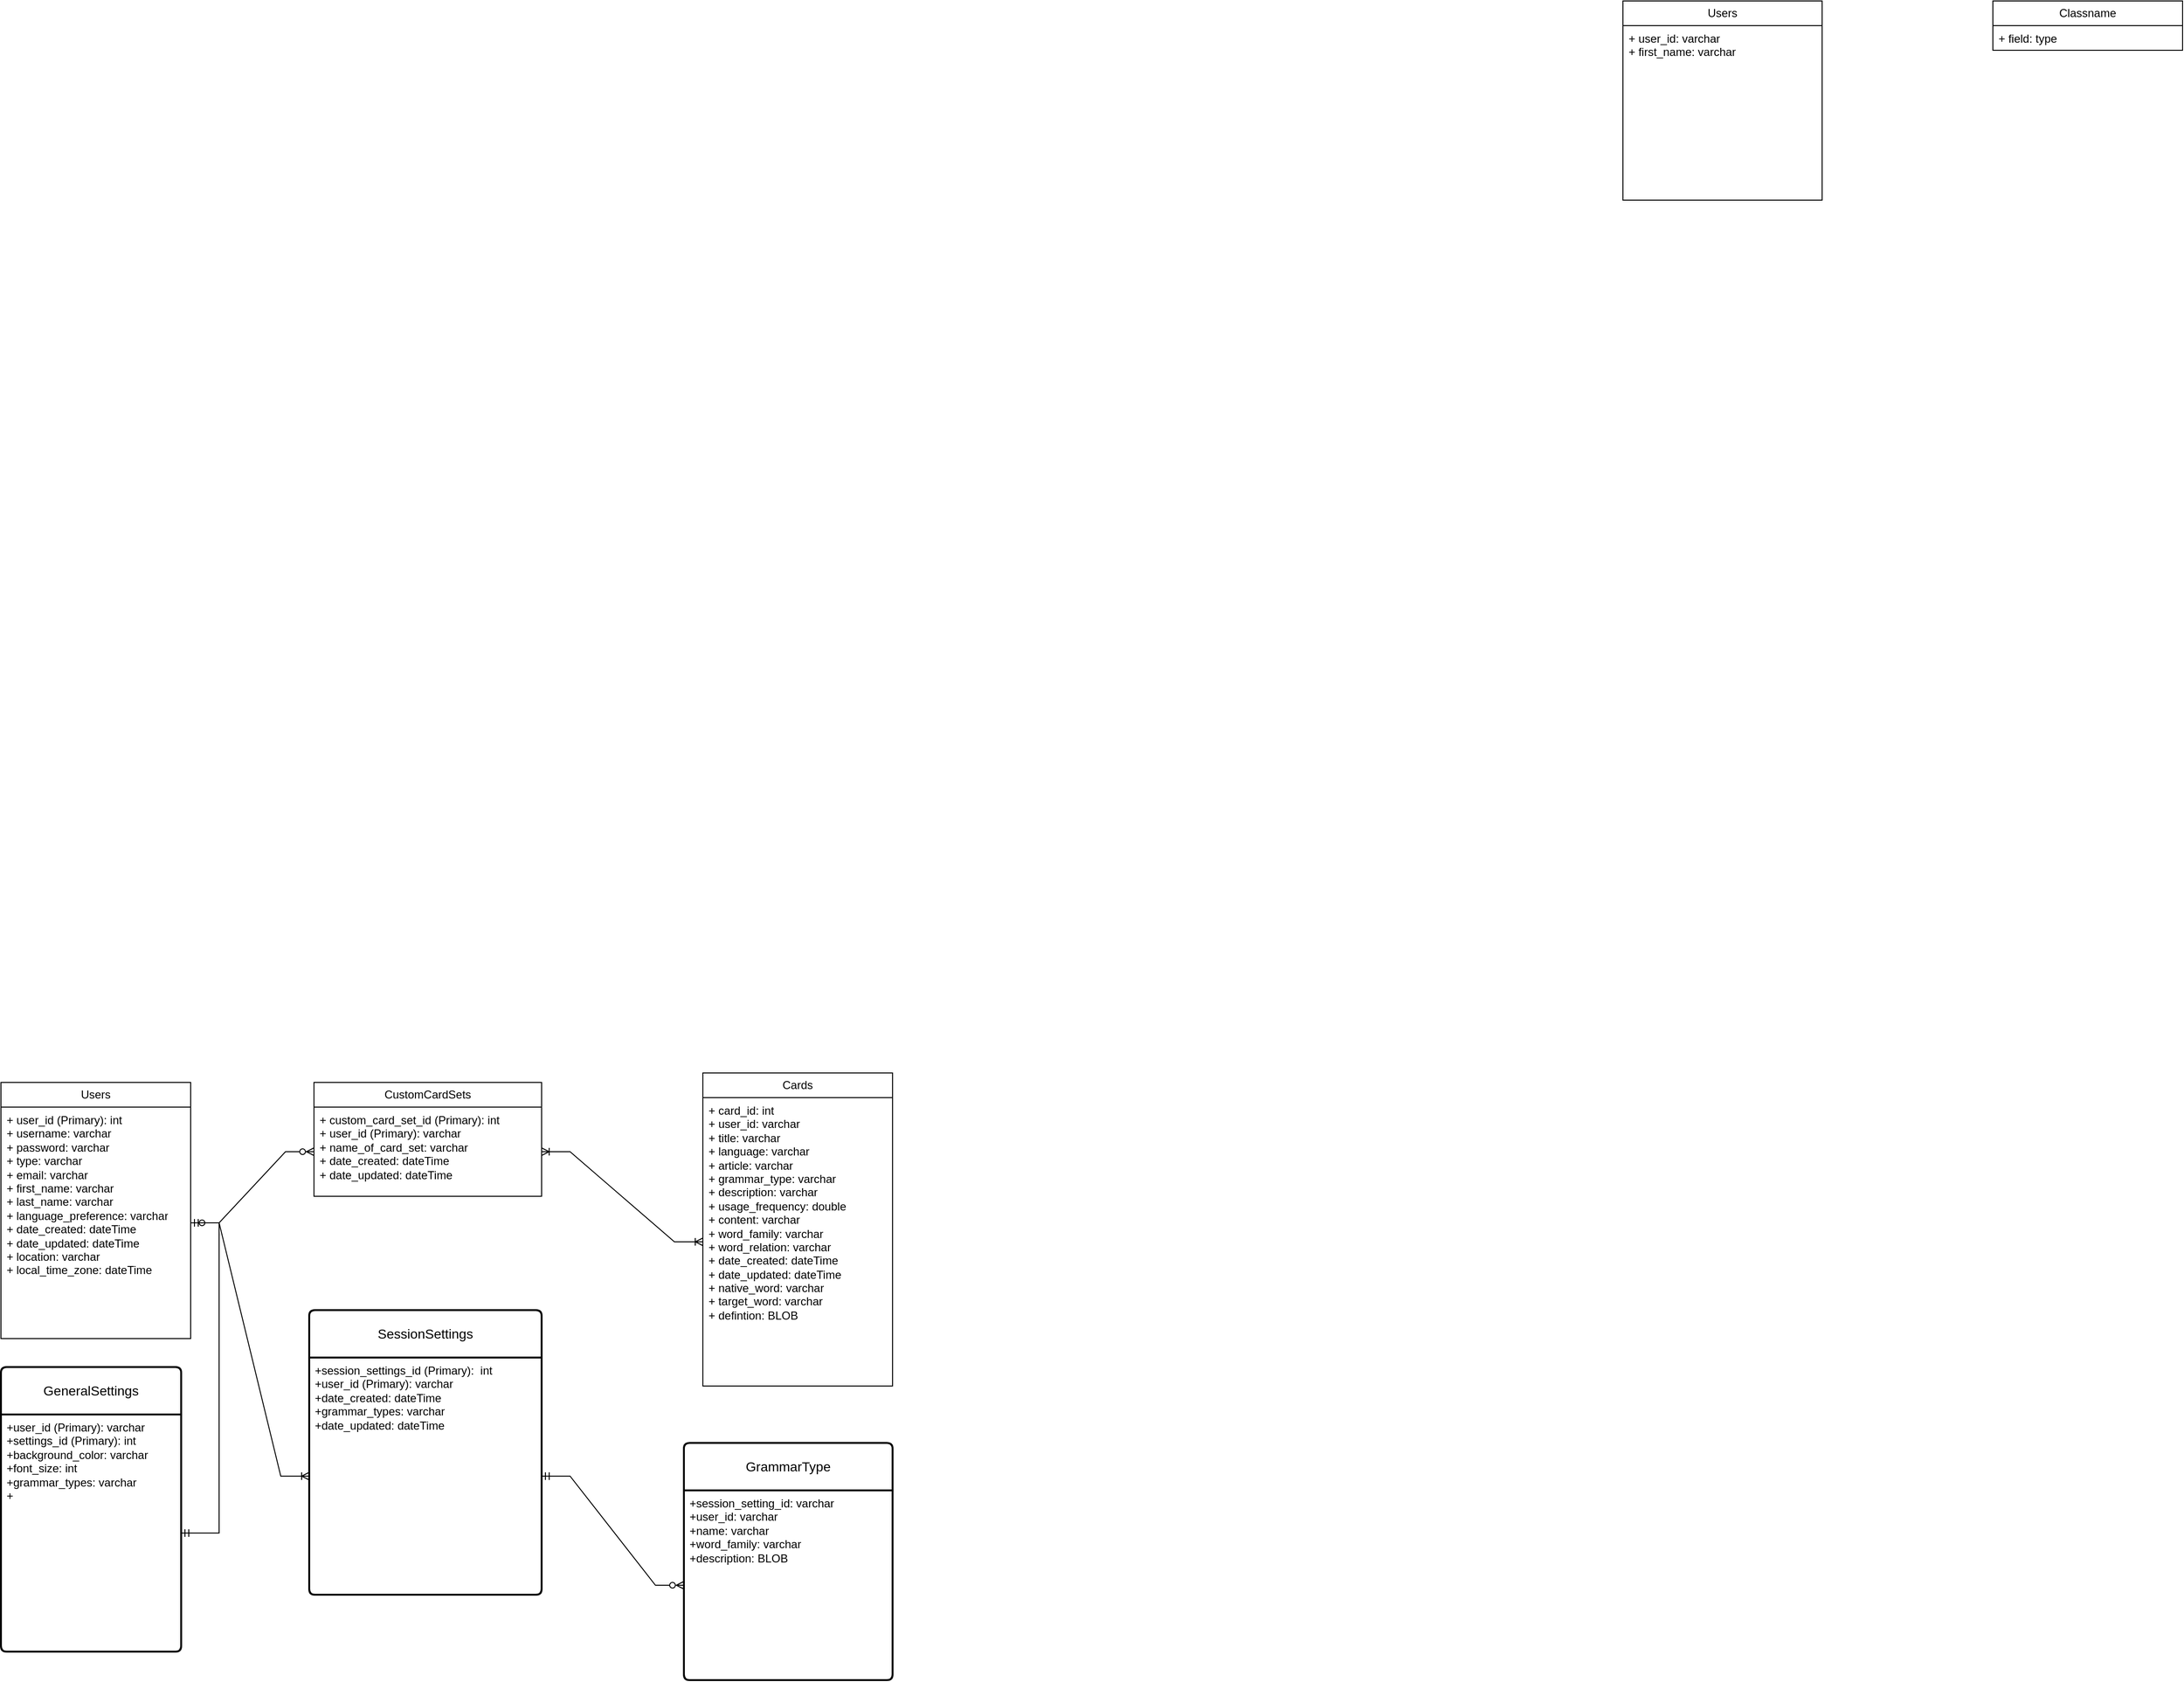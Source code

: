 <mxfile version="21.6.8" type="device">
  <diagram name="Page-1" id="j1YO9GQ5C4ZQY-qCq_Rx">
    <mxGraphModel dx="1057" dy="1769" grid="1" gridSize="10" guides="1" tooltips="1" connect="1" arrows="1" fold="1" page="1" pageScale="1" pageWidth="850" pageHeight="1100" math="0" shadow="0">
      <root>
        <mxCell id="0" />
        <mxCell id="1" parent="0" />
        <mxCell id="i-GZ9zYqHp_gwMMXOJRL-6" value="Users" style="swimlane;fontStyle=0;childLayout=stackLayout;horizontal=1;startSize=26;fillColor=none;horizontalStack=0;resizeParent=1;resizeParentMax=0;resizeLast=0;collapsible=1;marginBottom=0;whiteSpace=wrap;html=1;" vertex="1" parent="1">
          <mxGeometry x="80" y="90" width="200" height="270" as="geometry" />
        </mxCell>
        <mxCell id="i-GZ9zYqHp_gwMMXOJRL-7" value="+ user_id (Primary): int&lt;br&gt;+ username: varchar&lt;br&gt;+ password: varchar&lt;br&gt;+ type: varchar&lt;br&gt;+ email: varchar&lt;br&gt;+ first_name: varchar&lt;br&gt;+ last_name: varchar&lt;br&gt;+ language_preference: varchar&lt;br&gt;+ date_created: dateTime&lt;br&gt;+ date_updated: dateTime&lt;br&gt;+ location: varchar&lt;br&gt;+ local_time_zone: dateTime" style="text;strokeColor=none;fillColor=none;align=left;verticalAlign=top;spacingLeft=4;spacingRight=4;overflow=hidden;rotatable=0;points=[[0,0.5],[1,0.5]];portConstraint=eastwest;whiteSpace=wrap;html=1;" vertex="1" parent="i-GZ9zYqHp_gwMMXOJRL-6">
          <mxGeometry y="26" width="200" height="244" as="geometry" />
        </mxCell>
        <mxCell id="i-GZ9zYqHp_gwMMXOJRL-14" value="CustomCardSets" style="swimlane;fontStyle=0;childLayout=stackLayout;horizontal=1;startSize=26;fillColor=none;horizontalStack=0;resizeParent=1;resizeParentMax=0;resizeLast=0;collapsible=1;marginBottom=0;whiteSpace=wrap;html=1;" vertex="1" parent="1">
          <mxGeometry x="410" y="90" width="240" height="120" as="geometry" />
        </mxCell>
        <mxCell id="i-GZ9zYqHp_gwMMXOJRL-15" value="+ custom_card_set_id (Primary): int&lt;br&gt;+ user_id (Primary): varchar&lt;br&gt;+ name_of_card_set: varchar&lt;br&gt;+ date_created: dateTime&amp;nbsp;&lt;br&gt;+ date_updated: dateTime" style="text;strokeColor=none;fillColor=none;align=left;verticalAlign=top;spacingLeft=4;spacingRight=4;overflow=hidden;rotatable=0;points=[[0,0.5],[1,0.5]];portConstraint=eastwest;whiteSpace=wrap;html=1;" vertex="1" parent="i-GZ9zYqHp_gwMMXOJRL-14">
          <mxGeometry y="26" width="240" height="94" as="geometry" />
        </mxCell>
        <mxCell id="i-GZ9zYqHp_gwMMXOJRL-20" value="Cards" style="swimlane;fontStyle=0;childLayout=stackLayout;horizontal=1;startSize=26;fillColor=none;horizontalStack=0;resizeParent=1;resizeParentMax=0;resizeLast=0;collapsible=1;marginBottom=0;whiteSpace=wrap;html=1;" vertex="1" parent="1">
          <mxGeometry x="820" y="80" width="200" height="330" as="geometry" />
        </mxCell>
        <mxCell id="i-GZ9zYqHp_gwMMXOJRL-21" value="+ card_id: int&lt;br&gt;+ user_id: varchar&lt;br&gt;+ title: varchar&lt;br&gt;+ language: varchar&lt;br&gt;+ article: varchar&lt;br&gt;+ grammar_type: varchar&lt;br&gt;+ description: varchar&lt;br&gt;+ usage_frequency: double&lt;br&gt;+ content: varchar&lt;br&gt;+ word_family: varchar&lt;br&gt;+ word_relation: varchar&lt;br&gt;+ date_created: dateTime&lt;br&gt;+ date_updated: dateTime&lt;br&gt;+ native_word: varchar&lt;br&gt;+ target_word: varchar&lt;br&gt;+ defintion: BLOB" style="text;strokeColor=none;fillColor=none;align=left;verticalAlign=top;spacingLeft=4;spacingRight=4;overflow=hidden;rotatable=0;points=[[0,0.5],[1,0.5]];portConstraint=eastwest;whiteSpace=wrap;html=1;" vertex="1" parent="i-GZ9zYqHp_gwMMXOJRL-20">
          <mxGeometry y="26" width="200" height="304" as="geometry" />
        </mxCell>
        <mxCell id="i-GZ9zYqHp_gwMMXOJRL-31" value="Users" style="swimlane;fontStyle=0;childLayout=stackLayout;horizontal=1;startSize=26;fillColor=none;horizontalStack=0;resizeParent=1;resizeParentMax=0;resizeLast=0;collapsible=1;marginBottom=0;whiteSpace=wrap;html=1;" vertex="1" parent="1">
          <mxGeometry x="1790" y="-1050" width="210" height="210" as="geometry" />
        </mxCell>
        <mxCell id="i-GZ9zYqHp_gwMMXOJRL-32" value="+ user_id: varchar&lt;br&gt;+ first_name: varchar" style="text;strokeColor=none;fillColor=none;align=left;verticalAlign=top;spacingLeft=4;spacingRight=4;overflow=hidden;rotatable=0;points=[[0,0.5],[1,0.5]];portConstraint=eastwest;whiteSpace=wrap;html=1;" vertex="1" parent="i-GZ9zYqHp_gwMMXOJRL-31">
          <mxGeometry y="26" width="210" height="184" as="geometry" />
        </mxCell>
        <mxCell id="i-GZ9zYqHp_gwMMXOJRL-36" value="Classname" style="swimlane;fontStyle=0;childLayout=stackLayout;horizontal=1;startSize=26;fillColor=none;horizontalStack=0;resizeParent=1;resizeParentMax=0;resizeLast=0;collapsible=1;marginBottom=0;whiteSpace=wrap;html=1;" vertex="1" parent="1">
          <mxGeometry x="2180" y="-1050" width="200" height="52" as="geometry" />
        </mxCell>
        <mxCell id="i-GZ9zYqHp_gwMMXOJRL-37" value="+ field: type" style="text;strokeColor=none;fillColor=none;align=left;verticalAlign=top;spacingLeft=4;spacingRight=4;overflow=hidden;rotatable=0;points=[[0,0.5],[1,0.5]];portConstraint=eastwest;whiteSpace=wrap;html=1;" vertex="1" parent="i-GZ9zYqHp_gwMMXOJRL-36">
          <mxGeometry y="26" width="200" height="26" as="geometry" />
        </mxCell>
        <mxCell id="i-GZ9zYqHp_gwMMXOJRL-41" value="" style="edgeStyle=entityRelationEdgeStyle;fontSize=12;html=1;endArrow=ERzeroToMany;startArrow=ERzeroToOne;rounded=0;entryX=0;entryY=0.5;entryDx=0;entryDy=0;" edge="1" parent="1" source="i-GZ9zYqHp_gwMMXOJRL-7" target="i-GZ9zYqHp_gwMMXOJRL-15">
          <mxGeometry width="100" height="100" relative="1" as="geometry">
            <mxPoint x="480" y="310" as="sourcePoint" />
            <mxPoint x="580" y="210" as="targetPoint" />
            <Array as="points">
              <mxPoint x="510" y="340" />
              <mxPoint x="630" y="440" />
              <mxPoint x="660" y="290" />
              <mxPoint x="620" y="280" />
              <mxPoint x="400" y="320" />
              <mxPoint x="530" y="250" />
              <mxPoint x="370" y="320" />
              <mxPoint x="330" y="290" />
              <mxPoint x="370" y="310" />
              <mxPoint x="370" y="270" />
              <mxPoint x="340" y="310" />
              <mxPoint x="590" y="310" />
              <mxPoint x="630" y="300" />
              <mxPoint x="380" y="350" />
            </Array>
          </mxGeometry>
        </mxCell>
        <mxCell id="i-GZ9zYqHp_gwMMXOJRL-43" value="GeneralSettings" style="swimlane;childLayout=stackLayout;horizontal=1;startSize=50;horizontalStack=0;rounded=1;fontSize=14;fontStyle=0;strokeWidth=2;resizeParent=0;resizeLast=1;shadow=0;dashed=0;align=center;arcSize=4;whiteSpace=wrap;html=1;" vertex="1" parent="1">
          <mxGeometry x="80" y="390" width="190" height="300" as="geometry" />
        </mxCell>
        <mxCell id="i-GZ9zYqHp_gwMMXOJRL-44" value="+user_id (Primary): varchar&lt;br&gt;+settings_id (Primary): int&lt;br&gt;+background_color: varchar&lt;br&gt;+font_size: int&lt;br&gt;+grammar_types: varchar&amp;nbsp;&lt;br&gt;+" style="align=left;strokeColor=none;fillColor=none;spacingLeft=4;fontSize=12;verticalAlign=top;resizable=0;rotatable=0;part=1;html=1;" vertex="1" parent="i-GZ9zYqHp_gwMMXOJRL-43">
          <mxGeometry y="50" width="190" height="250" as="geometry" />
        </mxCell>
        <mxCell id="i-GZ9zYqHp_gwMMXOJRL-46" value="" style="edgeStyle=entityRelationEdgeStyle;fontSize=12;html=1;endArrow=ERmandOne;startArrow=ERmandOne;rounded=0;exitX=1;exitY=0.5;exitDx=0;exitDy=0;" edge="1" parent="1" source="i-GZ9zYqHp_gwMMXOJRL-44" target="i-GZ9zYqHp_gwMMXOJRL-7">
          <mxGeometry width="100" height="100" relative="1" as="geometry">
            <mxPoint x="230" y="632" as="sourcePoint" />
            <mxPoint x="375" y="440" as="targetPoint" />
            <Array as="points">
              <mxPoint x="280" y="512" />
              <mxPoint x="165" y="572" />
              <mxPoint x="405" y="512" />
              <mxPoint x="285" y="532" />
              <mxPoint x="385" y="492" />
              <mxPoint x="375" y="532" />
              <mxPoint x="205" y="442" />
              <mxPoint x="355" y="502" />
              <mxPoint x="385" y="472" />
              <mxPoint x="395" y="492" />
              <mxPoint x="105" y="452" />
            </Array>
          </mxGeometry>
        </mxCell>
        <mxCell id="i-GZ9zYqHp_gwMMXOJRL-48" value="" style="edgeStyle=entityRelationEdgeStyle;fontSize=12;html=1;endArrow=ERoneToMany;startArrow=ERoneToMany;rounded=0;entryX=0;entryY=0.5;entryDx=0;entryDy=0;exitX=1;exitY=0.5;exitDx=0;exitDy=0;" edge="1" parent="1" source="i-GZ9zYqHp_gwMMXOJRL-15" target="i-GZ9zYqHp_gwMMXOJRL-21">
          <mxGeometry width="100" height="100" relative="1" as="geometry">
            <mxPoint x="460" y="350" as="sourcePoint" />
            <mxPoint x="560" y="250" as="targetPoint" />
          </mxGeometry>
        </mxCell>
        <mxCell id="i-GZ9zYqHp_gwMMXOJRL-49" value="SessionSettings" style="swimlane;childLayout=stackLayout;horizontal=1;startSize=50;horizontalStack=0;rounded=1;fontSize=14;fontStyle=0;strokeWidth=2;resizeParent=0;resizeLast=1;shadow=0;dashed=0;align=center;arcSize=4;whiteSpace=wrap;html=1;" vertex="1" parent="1">
          <mxGeometry x="405" y="330" width="245" height="300" as="geometry" />
        </mxCell>
        <mxCell id="i-GZ9zYqHp_gwMMXOJRL-50" value="+session_settings_id (Primary):&amp;nbsp; int&lt;br&gt;+user_id (Primary): varchar&lt;br&gt;+date_created: dateTime&lt;br&gt;+grammar_types: varchar&lt;br&gt;+date_updated: dateTime" style="align=left;strokeColor=none;fillColor=none;spacingLeft=4;fontSize=12;verticalAlign=top;resizable=0;rotatable=0;part=1;html=1;" vertex="1" parent="i-GZ9zYqHp_gwMMXOJRL-49">
          <mxGeometry y="50" width="245" height="250" as="geometry" />
        </mxCell>
        <mxCell id="i-GZ9zYqHp_gwMMXOJRL-51" value="" style="edgeStyle=entityRelationEdgeStyle;fontSize=12;html=1;endArrow=ERoneToMany;startArrow=ERmandOne;rounded=0;exitX=1;exitY=0.5;exitDx=0;exitDy=0;entryX=0;entryY=0.5;entryDx=0;entryDy=0;" edge="1" parent="1" source="i-GZ9zYqHp_gwMMXOJRL-7" target="i-GZ9zYqHp_gwMMXOJRL-50">
          <mxGeometry width="100" height="100" relative="1" as="geometry">
            <mxPoint x="380" y="420" as="sourcePoint" />
            <mxPoint x="560" y="330" as="targetPoint" />
          </mxGeometry>
        </mxCell>
        <mxCell id="i-GZ9zYqHp_gwMMXOJRL-52" value="GrammarType" style="swimlane;childLayout=stackLayout;horizontal=1;startSize=50;horizontalStack=0;rounded=1;fontSize=14;fontStyle=0;strokeWidth=2;resizeParent=0;resizeLast=1;shadow=0;dashed=0;align=center;arcSize=4;whiteSpace=wrap;html=1;" vertex="1" parent="1">
          <mxGeometry x="800" y="470" width="220" height="250" as="geometry" />
        </mxCell>
        <mxCell id="i-GZ9zYqHp_gwMMXOJRL-53" value="+session_setting_id: varchar&lt;br&gt;+user_id: varchar&lt;br&gt;+name: varchar&lt;br&gt;+word_family: varchar&lt;br&gt;+description: BLOB&lt;br&gt;" style="align=left;strokeColor=none;fillColor=none;spacingLeft=4;fontSize=12;verticalAlign=top;resizable=0;rotatable=0;part=1;html=1;" vertex="1" parent="i-GZ9zYqHp_gwMMXOJRL-52">
          <mxGeometry y="50" width="220" height="200" as="geometry" />
        </mxCell>
        <mxCell id="i-GZ9zYqHp_gwMMXOJRL-54" value="" style="edgeStyle=entityRelationEdgeStyle;fontSize=12;html=1;endArrow=ERzeroToMany;startArrow=ERmandOne;rounded=0;exitX=1;exitY=0.5;exitDx=0;exitDy=0;entryX=0;entryY=0.5;entryDx=0;entryDy=0;" edge="1" parent="1" source="i-GZ9zYqHp_gwMMXOJRL-50" target="i-GZ9zYqHp_gwMMXOJRL-53">
          <mxGeometry width="100" height="100" relative="1" as="geometry">
            <mxPoint x="460" y="450" as="sourcePoint" />
            <mxPoint x="560" y="350" as="targetPoint" />
          </mxGeometry>
        </mxCell>
      </root>
    </mxGraphModel>
  </diagram>
</mxfile>
